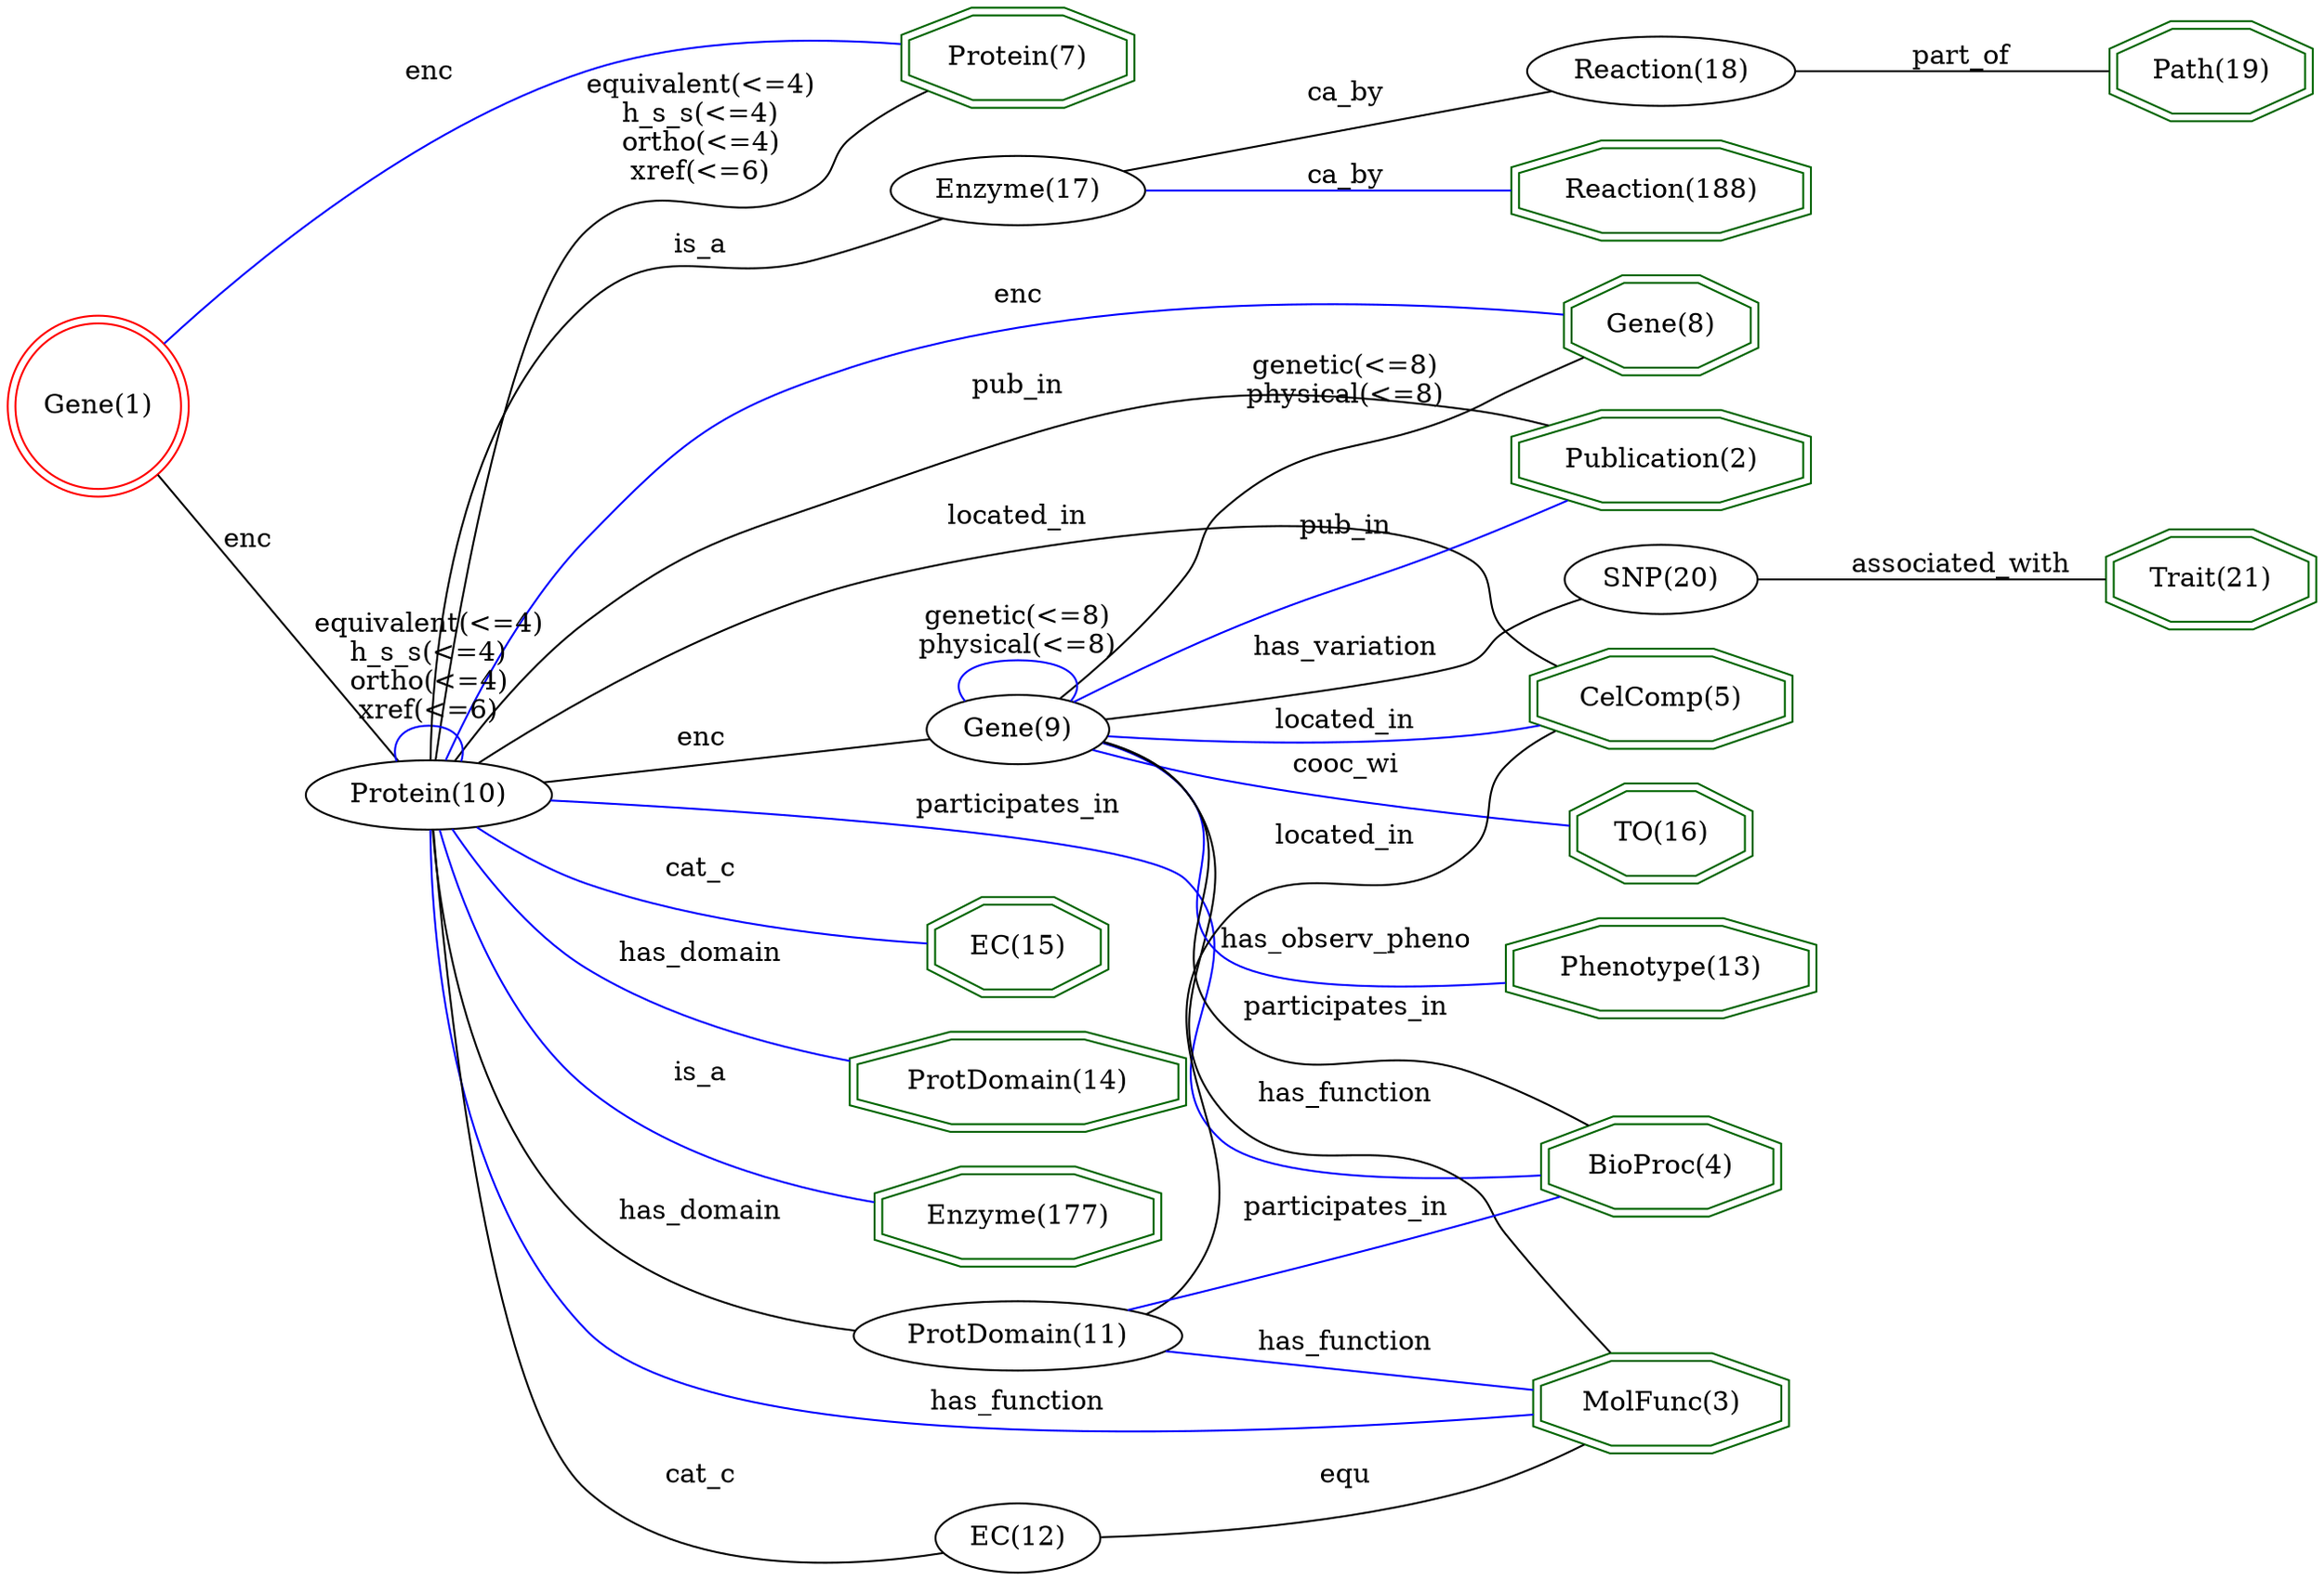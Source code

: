 digraph {
	graph [_draw_="c 9 -#fffffe00 C 7 -#ffffff P 4 0 0 0 759 1030.67 759 1030.67 0 ",
		bb="0,0,1030.7,759",
		dpi=96,
		rankdir=LR,
		xdotversion=1.7
	];
	node [label="\N"];
	"Gene(8)"	[_draw_="c 7 -#006400 p 8 777.75 592.54 777.75 607.46 753.08 618 718.2 618 693.53 607.46 693.53 592.54 718.2 582 753.08 582 c 7 -#006400 \
p 8 781.73 589.9 781.73 610.1 753.9 622 717.38 622 689.55 610.1 689.55 589.9 717.38 578 753.9 578 ",
		_ldraw_="F 14 11 -Times-Roman c 7 -#000000 T 735.64 595.8 0 45.86 7 -Gene(8) ",
		color=darkgreen,
		height=0.61111,
		pos="735.64,600",
		shape=doubleoctagon,
		width=1.286];
	"CelComp(5)"	[_draw_="c 7 -#006400 p 8 794.24 414.54 794.24 429.46 759.91 440 711.37 440 677.04 429.46 677.04 414.54 711.37 404 759.91 404 c 7 -#006400 \
p 8 798.23 411.59 798.23 432.41 760.51 444 710.77 444 673.05 432.41 673.05 411.59 710.77 400 760.51 400 ",
		_ldraw_="F 14 11 -Times-Roman c 7 -#000000 T 735.64 417.8 0 69.99 10 -CelComp(5) ",
		color=darkgreen,
		height=0.61111,
		pos="735.64,422",
		shape=doubleoctagon,
		width=1.7443];
	"TO(16)"	[_draw_="c 7 -#006400 p 8 775.1 352.54 775.1 367.46 751.98 378 719.3 378 696.18 367.46 696.18 352.54 719.3 342 751.98 342 c 7 -#006400 p \
8 779.1 349.97 779.1 370.03 752.85 382 718.43 382 692.18 370.03 692.18 349.97 718.43 338 752.85 338 ",
		_ldraw_="F 14 11 -Times-Roman c 7 -#000000 T 735.64 355.8 0 41.74 6 -TO(16) ",
		color=darkgreen,
		height=0.61111,
		pos="735.64,360",
		shape=doubleoctagon,
		width=1.2077];
	"MolFunc(3)"	[_draw_="c 7 -#006400 p 8 793.03 89.54 793.03 104.46 759.41 115 711.87 115 678.25 104.46 678.25 89.54 711.87 79 759.41 79 c 7 -#006400 p \
8 797.04 86.61 797.04 107.39 760.03 119 711.25 119 674.24 107.39 674.24 86.61 711.25 75 760.03 75 ",
		_ldraw_="F 14 11 -Times-Roman c 7 -#000000 T 735.64 92.8 0 67.66 10 -MolFunc(3) ",
		color=darkgreen,
		height=0.61111,
		pos="735.64,97",
		shape=doubleoctagon,
		width=1.7];
	"Phenotype(13)"	[_draw_="c 7 -#006400 p 8 802.75 290.54 802.75 305.46 763.44 316 707.84 316 668.53 305.46 668.53 290.54 707.84 280 763.44 280 c 7 -#006400 \
p 8 806.74 287.47 806.74 308.53 763.96 320 707.32 320 664.55 308.53 664.55 287.47 707.32 276 763.96 276 ",
		_ldraw_="F 14 11 -Times-Roman c 7 -#000000 T 735.64 293.8 0 82.43 13 -Phenotype(13) ",
		color=darkgreen,
		height=0.61111,
		pos="735.64,298",
		shape=doubleoctagon,
		width=1.9805];
	"Trait(21)"	[_draw_="c 7 -#006400 p 8 1026.82 472.54 1026.82 487.46 1000.28 498 962.75 498 936.21 487.46 936.21 472.54 962.75 462 1000.28 462 c 7 -#006400 \
p 8 1030.83 469.83 1030.83 490.17 1001.05 502 961.98 502 932.2 490.17 932.2 469.83 961.98 458 1001.05 458 ",
		_ldraw_="F 14 11 -Times-Roman c 7 -#000000 T 981.52 475.8 0 50.05 9 -Trait(21) ",
		color=darkgreen,
		height=0.61111,
		pos="981.52,480",
		shape=doubleoctagon,
		width=1.3655];
	"BioProc(4)"	[_draw_="c 7 -#006400 p 8 789.09 183.54 789.09 198.46 757.78 209 713.5 209 682.19 198.46 682.19 183.54 713.5 173 757.78 173 c 7 -#006400 \
p 8 793.09 180.67 793.09 201.33 758.44 213 712.84 213 678.19 201.33 678.19 180.67 712.84 169 758.44 169 ",
		_ldraw_="F 14 11 -Times-Roman c 7 -#000000 T 735.64 186.8 0 62.21 10 -BioProc(4) ",
		color=darkgreen,
		height=0.61111,
		pos="735.64,191",
		shape=doubleoctagon,
		width=1.5966];
	"Publication(2)"	[_draw_="c 7 -#006400 p 8 801.54 530.54 801.54 545.46 762.93 556 708.35 556 669.74 545.46 669.74 530.54 708.35 520 762.93 520 c 7 -#006400 \
p 8 805.55 527.49 805.55 548.51 763.47 560 707.81 560 665.73 548.51 665.73 527.49 707.81 516 763.47 516 ",
		_ldraw_="F 14 11 -Times-Roman c 7 -#000000 T 735.64 533.8 0 80.1 14 -Publication(2) ",
		color=darkgreen,
		height=0.61111,
		pos="735.64,538",
		shape=doubleoctagon,
		width=1.9362];
	"EC(15)"	[_draw_="c 7 -#006400 p 8 485.69 296.54 485.69 311.46 462.71 322 430.21 322 407.24 311.46 407.24 296.54 430.21 286 462.71 286 c 7 -#006400 \
p 8 489.7 293.98 489.7 314.02 463.59 326 429.33 326 403.22 314.02 403.22 293.98 429.33 282 463.59 282 ",
		_ldraw_="F 14 11 -Times-Roman c 7 -#000000 T 446.46 299.8 0 41.21 6 -EC(15) ",
		color=darkgreen,
		height=0.61111,
		pos="446.46,304",
		shape=doubleoctagon,
		width=1.1977];
	"Gene(1)"	[_draw_="c 7 -#ff0000 e 43.08 570 39.15 39.15 c 7 -#ff0000 e 43.08 570 43.15 43.15 ",
		_ldraw_="F 14 11 -Times-Roman c 7 -#000000 T 43.08 565.8 0 45.86 7 -Gene(1) ",
		color=red,
		height=1.1966,
		pos="43.077,570",
		shape=doublecircle,
		width=1.1966];
	"Protein(7)"	[_draw_="c 7 -#006400 p 8 495.98 729.54 495.98 744.46 466.97 755 425.95 755 396.94 744.46 396.94 729.54 425.95 719 466.97 719 c 7 -#006400 \
p 8 499.97 726.74 499.97 747.26 467.67 759 425.25 759 392.96 747.26 392.96 726.74 425.25 715 467.67 715 ",
		_ldraw_="F 14 11 -Times-Roman c 7 -#000000 T 446.46 732.8 0 56.77 10 -Protein(7) ",
		color=darkgreen,
		height=0.61111,
		pos="446.46,737",
		shape=doubleoctagon,
		width=1.4931];
	"Gene(1)" -> "Protein(7)"	[_draw_="c 7 -#0000ff B 7 71.93 602.43 109.72 643.66 181.59 712.75 260.35 740 303.18 754.82 354.99 752.4 392.89 747.24 ",
		_ldraw_="F 14 11 -Times-Roman c 7 -#000000 T 191.97 734.8 0 19.43 3 -enc ",
		arrowhead=none,
		color=blue,
		label=enc,
		lp="191.97,739",
		pos="71.933,602.43 109.72,643.66 181.59,712.75 260.35,740 303.18,754.82 354.99,752.4 392.89,747.24"];
	"Protein(10)"	[_draw_="c 7 -#000000 e 191.97 379 50.27 18 ",
		_ldraw_="F 14 11 -Times-Roman c 7 -#000000 T 191.97 374.8 0 63.77 11 -Protein(10) ",
		height=0.5,
		pos="191.97,379",
		width=1.3996];
	"Gene(1)" -> "Protein(10)"	[_draw_="c 7 -#000000 B 4 70 536.29 101.46 495.38 153.31 427.96 177.62 396.36 ",
		_ldraw_="F 14 11 -Times-Roman c 7 -#000000 T 113.87 493.8 0 19.43 3 -enc ",
		arrowhead=none,
		color=black,
		label=enc,
		lp="113.87,498",
		pos="70,536.29 101.46,495.38 153.31,427.96 177.62,396.36"];
	"ProtDomain(14)"	[_draw_="c 7 -#006400 p 8 520.32 234.54 520.32 249.46 477.05 260 415.87 260 372.61 249.46 372.61 234.54 415.87 224 477.05 224 c 7 -#006400 \
p 8 524.32 231.4 524.32 252.6 477.54 264 415.39 264 368.6 252.6 368.6 231.4 415.39 220 477.54 220 ",
		_ldraw_="F 14 11 -Times-Roman c 7 -#000000 T 446.46 237.8 0 91.77 14 -ProtDomain(14) ",
		color=darkgreen,
		height=0.61111,
		pos="446.46,242",
		shape=doubleoctagon,
		width=2.1578];
	"Reaction(188)"	[_draw_="c 7 -#006400 p 8 801.52 654.54 801.52 669.46 762.93 680 708.35 680 669.76 669.46 669.76 654.54 708.35 644 762.93 644 c 7 -#006400 \
p 8 805.53 651.49 805.53 672.51 763.47 684 707.81 684 665.75 672.51 665.75 651.49 707.81 640 763.47 640 ",
		_ldraw_="F 14 11 -Times-Roman c 7 -#000000 T 735.64 657.8 0 80.08 13 -Reaction(188) ",
		color=darkgreen,
		height=0.61111,
		pos="735.64,662",
		shape=doubleoctagon,
		width=1.9359];
	"Path(19)"	[_draw_="c 7 -#006400 p 8 1025.33 712.54 1025.33 727.46 999.66 738 963.37 738 937.7 727.46 937.7 712.54 963.37 702 999.66 702 c 7 -#006400 \
p 8 1029.32 709.86 1029.32 730.14 1000.45 742 962.58 742 933.71 730.14 933.71 709.86 962.58 698 1000.45 698 ",
		_ldraw_="F 14 11 -Times-Roman c 7 -#000000 T 981.52 715.8 0 48.21 8 -Path(19) ",
		color=darkgreen,
		height=0.61111,
		pos="981.52,720",
		shape=doubleoctagon,
		width=1.3307];
	"Enzyme(177)"	[_draw_="c 7 -#006400 p 8 509.53 172.54 509.53 187.46 472.58 198 420.34 198 383.39 187.46 383.39 172.54 420.34 162 472.58 162 c 7 -#006400 \
p 8 513.53 169.53 513.53 190.47 473.14 202 419.78 202 379.39 190.47 379.39 169.53 419.78 158 473.14 158 ",
		_ldraw_="F 14 11 -Times-Roman c 7 -#000000 T 446.46 175.8 0 76.19 11 -Enzyme(177) ",
		color=darkgreen,
		height=0.61111,
		pos="446.46,180",
		shape=doubleoctagon,
		width=1.8621];
	"Gene(9)"	[_draw_="c 7 -#000000 e 446.46 412 39.15 18 ",
		_ldraw_="F 14 11 -Times-Roman c 7 -#000000 T 446.46 407.8 0 45.86 7 -Gene(9) ",
		height=0.5,
		pos="446.46,412",
		width=1.0855];
	"Gene(9)" -> "Gene(8)"	[_draw_="c 7 -#000000 B 10 465.59 427.86 482.08 442.84 506.46 466.47 524.14 490 533.95 503.04 529.89 511.22 542.14 522 565.63 542.67 645.7 \
571.15 694.87 587.36 ",
		_ldraw_="F 14 11 -Times-Roman c 7 -#000000 T 594.24 586.8 0 72.54 12 -genetic(<=8) F 14 11 -Times-Roman c 7 -#000000 T 594.24 572.8 0 78.77 \
13 -physical(<=8) ",
		arrowhead=none,
		color=black,
		label="genetic(<=8)\nphysical(<=8)",
		lp="594.24,584",
		pos="465.59,427.86 482.08,442.84 506.46,466.47 524.14,490 533.95,503.04 529.89,511.22 542.14,522 565.63,542.67 645.7,571.15 694.87,587.36"];
	"Gene(9)" -> "CelComp(5)"	[_draw_="c 7 -#0000ff B 7 485.27 409.88 525.31 408.04 590.36 406.21 646.34 410 654.99 410.58 664.07 411.49 673 412.54 ",
		_ldraw_="F 14 11 -Times-Roman c 7 -#000000 T 594.24 412.8 0 58.31 10 -located_in ",
		arrowhead=none,
		color=blue,
		label=located_in,
		lp="594.24,417",
		pos="485.27,409.88 525.31,408.04 590.36,406.21 646.34,410 654.99,410.58 664.07,411.49 673,412.54"];
	"Gene(9)" -> "TO(16)"	[_draw_="c 7 -#0000ff B 7 480.6 403.19 498.7 398.56 521.56 393.04 542.14 389 593.38 378.94 652.89 370.46 692.02 365.32 ",
		_ldraw_="F 14 11 -Times-Roman c 7 -#000000 T 594.24 391.8 0 47.43 7 -cooc_wi ",
		arrowhead=none,
		color=blue,
		label=cooc_wi,
		lp="594.24,396",
		pos="480.6,403.19 498.7,398.56 521.56,393.04 542.14,389 593.38,378.94 652.89,370.46 692.02,365.32"];
	"Gene(9)" -> "MolFunc(3)"	[_draw_="c 7 -#000000 B 16 482.95 405.52 497.98 400.93 514.27 393.15 524.14 380 566.85 323.13 498.62 277.25 542.14 221 572.5 181.77 605.81 \
209.59 646.34 181 656.39 173.91 655.75 168.79 664.34 160 678.55 145.47 695.49 130.24 709.18 118.39 ",
		_ldraw_="F 14 11 -Times-Roman c 7 -#000000 T 594.24 223.8 0 72.32 12 -has_function ",
		arrowhead=none,
		color=black,
		label=has_function,
		lp="594.24,228",
		pos="482.95,405.52 497.98,400.93 514.27,393.15 524.14,380 566.85,323.13 498.62,277.25 542.14,221 572.5,181.77 605.81,209.59 646.34,181 \
656.39,173.91 655.75,168.79 664.34,160 678.55,145.47 695.49,130.24 709.18,118.39"];
	"Gene(9)" -> "Phenotype(13)"	[_draw_="c 7 -#0000ff B 10 482.72 404.9 497.51 400.2 513.68 392.5 524.14 380 547.82 351.72 513.44 322.15 542.14 299 560.52 284.18 617.22 \
285.41 664.36 289.49 ",
		_ldraw_="F 14 11 -Times-Roman c 7 -#000000 T 594.24 301.8 0 104.2 16 -has_observ_pheno ",
		arrowhead=none,
		color=blue,
		label=has_observ_pheno,
		lp="594.24,306",
		pos="482.72,404.9 497.51,400.2 513.68,392.5 524.14,380 547.82,351.72 513.44,322.15 542.14,299 560.52,284.18 617.22,285.41 664.36,289.49"];
	"Gene(9)" -> "BioProc(4)"	[_draw_="c 7 -#000000 B 13 483.07 405.19 497.93 400.54 514.05 392.8 524.14 380 555.35 340.4 508.55 305.59 542.14 268 574.18 232.16 601.78 \
257.04 646.34 239 666.07 231.01 687.05 219.74 703.61 210.12 ",
		_ldraw_="F 14 11 -Times-Roman c 7 -#000000 T 594.24 270.8 0 82.41 15 -participates_in ",
		arrowhead=none,
		color=black,
		label=participates_in,
		lp="594.24,275",
		pos="483.07,405.19 497.93,400.54 514.05,392.8 524.14,380 555.35,340.4 508.55,305.59 542.14,268 574.18,232.16 601.78,257.04 646.34,239 \
666.07,231.01 687.05,219.74 703.61,210.12"];
	"Gene(9)" -> "Publication(2)"	[_draw_="c 7 -#0000ff B 7 472.45 425.78 491.35 435.99 518.07 449.99 542.14 461 591.4 483.54 649.28 506.19 688.61 521.03 ",
		_ldraw_="F 14 11 -Times-Roman c 7 -#000000 T 594.24 506.8 0 38.89 6 -pub_in ",
		arrowhead=none,
		color=blue,
		label=pub_in,
		lp="594.24,511",
		pos="472.45,425.78 491.35,435.99 518.07,449.99 542.14,461 591.4,483.54 649.28,506.19 688.61,521.03"];
	"Gene(9)" -> "Gene(9)"	[_draw_="c 7 -#0000ff B 7 423.04 426.79 415.41 437.42 423.22 448 446.46 448 469.7 448 477.51 437.42 469.88 426.79 ",
		_ldraw_="F 14 11 -Times-Roman c 7 -#000000 T 446.46 464.8 0 72.54 12 -genetic(<=8) F 14 11 -Times-Roman c 7 -#000000 T 446.46 450.8 0 78.77 \
13 -physical(<=8) ",
		arrowhead=none,
		color=blue,
		label="genetic(<=8)\nphysical(<=8)",
		lp="446.46,462",
		pos="423.04,426.79 415.41,437.42 423.22,448 446.46,448 469.7,448 477.51,437.42 469.88,426.79"];
	"SNP(20)"	[_draw_="c 7 -#000000 e 735.64 480 41.13 18 ",
		_ldraw_="F 14 11 -Times-Roman c 7 -#000000 T 735.64 475.8 0 49.01 7 -SNP(20) ",
		height=0.5,
		pos="735.64,480",
		width=1.1406];
	"Gene(9)" -> "SNP(20)"	[_draw_="c 7 -#000000 B 7 484.56 416.46 524.85 421.78 590.87 431.89 646.34 447 652.19 448.59 680.78 459.37 703.87 468.19 ",
		_ldraw_="F 14 11 -Times-Roman c 7 -#000000 T 594.24 449.8 0 75.42 13 -has_variation ",
		arrowhead=none,
		color=black,
		label=has_variation,
		lp="594.24,454",
		pos="484.56,416.46 524.85,421.78 590.87,431.89 646.34,447 652.19,448.59 680.78,459.37 703.87,468.19"];
	"SNP(20)" -> "Trait(21)"	[_draw_="c 7 -#000000 B 4 776.91 480 819.53 480 886.77 480 932.21 480 ",
		_ldraw_="F 14 11 -Times-Roman c 7 -#000000 T 869.65 482.8 0 89.42 15 -associated_with ",
		arrowhead=none,
		color=black,
		label=associated_with,
		lp="869.65,487",
		pos="776.91,480 819.53,480 886.77,480 932.21,480"];
	"Protein(10)" -> "Gene(8)"	[_draw_="c 7 -#0000ff B 10 199.24 396.93 209.16 423.51 230.48 474.01 260.35 509 299.24 554.55 312.18 569.43 368.78 589 478.84 627.05 618.8 \
616.26 689.46 607.06 ",
		_ldraw_="F 14 11 -Times-Roman c 7 -#000000 T 446.46 617.8 0 19.43 3 -enc ",
		arrowhead=none,
		color=blue,
		label=enc,
		lp="446.46,622",
		pos="199.24,396.93 209.16,423.51 230.48,474.01 260.35,509 299.24,554.55 312.18,569.43 368.78,589 478.84,627.05 618.8,616.26 689.46,607.06"];
	"Protein(10)" -> "CelComp(5)"	[_draw_="c 7 -#000000 B 13 213.05 395.51 244.19 420.03 306.98 465.29 368.78 485 427.61 503.76 595.21 532.62 646.34 498 664.18 485.92 649.38 \
468.49 664.34 453 670.74 446.38 678.79 441.08 687.15 436.86 ",
		_ldraw_="F 14 11 -Times-Roman c 7 -#000000 T 446.46 514.8 0 58.31 10 -located_in ",
		arrowhead=none,
		color=black,
		label=located_in,
		lp="446.46,519",
		pos="213.05,395.51 244.19,420.03 306.98,465.29 368.78,485 427.61,503.76 595.21,532.62 646.34,498 664.18,485.92 649.38,468.49 664.34,453 \
670.74,446.38 678.79,441.08 687.15,436.86"];
	"Protein(10)" -> "MolFunc(3)"	[_draw_="c 7 -#0000ff B 10 192.85 360.96 193.5 316.38 201.13 199.56 260.35 130 294.64 89.74 317.08 92.14 368.78 81 475.84 57.93 604.46 73.15 \
677.16 85.58 ",
		_ldraw_="F 14 11 -Times-Roman c 7 -#000000 T 446.46 83.8 0 72.32 12 -has_function ",
		arrowhead=none,
		color=blue,
		label=has_function,
		lp="446.46,88",
		pos="192.85,360.96 193.5,316.38 201.13,199.56 260.35,130 294.64,89.736 317.08,92.139 368.78,81 475.84,57.933 604.46,73.151 677.16,85.577"];
	"Protein(10)" -> "BioProc(4)"	[_draw_="c 7 -#0000ff B 10 241.69 375.76 328.9 369.49 504.45 354.58 524.14 335 565.5 293.87 499.58 244.88 542.14 205 561.15 187.19 628.09 \
185.85 677.72 187.54 ",
		_ldraw_="F 14 11 -Times-Roman c 7 -#000000 T 446.46 366.8 0 82.41 15 -participates_in ",
		arrowhead=none,
		color=blue,
		label=participates_in,
		lp="446.46,371",
		pos="241.69,375.76 328.9,369.49 504.45,354.58 524.14,335 565.5,293.87 499.58,244.88 542.14,205 561.15,187.19 628.09,185.85 677.72,187.54"];
	"Protein(10)" -> "Publication(2)"	[_draw_="c 7 -#000000 B 16 203.35 396.74 215.28 416.02 236.34 446.89 260.35 468 302.05 504.65 317.31 509.2 368.78 530 442.48 559.78 463.26 \
564.15 542.14 574 588.1 579.74 600.9 582.91 646.34 574 655.93 572.12 675.44 564.33 693.68 556.47 ",
		_ldraw_="F 14 11 -Times-Roman c 7 -#000000 T 446.46 573.8 0 38.89 6 -pub_in ",
		arrowhead=none,
		color=black,
		label=pub_in,
		lp="446.46,578",
		pos="203.35,396.74 215.28,416.02 236.34,446.89 260.35,468 302.05,504.65 317.31,509.2 368.78,530 442.48,559.78 463.26,564.15 542.14,574 \
588.1,579.74 600.9,582.91 646.34,574 655.93,572.12 675.44,564.33 693.68,556.47"];
	"Protein(10)" -> "EC(15)"	[_draw_="c 7 -#0000ff B 7 212.63 362.56 225.43 352.73 242.94 340.85 260.35 334 307.16 315.59 364.89 308.47 403.31 305.73 ",
		_ldraw_="F 14 11 -Times-Roman c 7 -#000000 T 305.57 336.8 0 29.53 5 -cat_c ",
		arrowhead=none,
		color=blue,
		label=cat_c,
		lp="305.57,341",
		pos="212.63,362.56 225.43,352.73 242.94,340.85 260.35,334 307.16,315.59 364.89,308.47 403.31,305.73"];
	"Protein(10)" -> "Protein(7)"	[_draw_="c 7 -#000000 B 10 194.89 397.36 201.16 453.75 222.81 622.91 260.35 661 289.46 690.53 312.26 668.63 350.78 684 373.7 693.15 397.96 \
706.81 416.18 717.97 ",
		_ldraw_="F 14 11 -Times-Roman c 7 -#000000 T 305.57 728.8 0 90.43 15 -equivalent(<=4) F 14 11 -Times-Roman c 7 -#000000 T 305.57 714.8 0 \
64.01 10 -h_s_s(<=4) F 14 11 -Times-Roman c 7 -#000000 T 305.57 700.8 0 61.67 10 -ortho(<=4) F 14 11 -Times-Roman c 7 -#000000 T \
305.57 686.8 0 54.65 9 -xref(<=6) ",
		arrowhead=none,
		color=black,
		label="equivalent(<=4)\nh_s_s(<=4)\northo(<=4)\nxref(<=6)",
		lp="305.57,712",
		pos="194.89,397.36 201.16,453.75 222.81,622.91 260.35,661 289.46,690.53 312.26,668.63 350.78,684 373.7,693.15 397.96,706.81 416.18,717.97"];
	"Protein(10)" -> "ProtDomain(14)"	[_draw_="c 7 -#0000ff B 7 202.38 361.06 213.59 341.43 234.15 310.45 260.35 293 292.4 271.66 333.21 259.19 368.35 251.94 ",
		_ldraw_="F 14 11 -Times-Roman c 7 -#000000 T 305.57 295.8 0 67.66 10 -has_domain ",
		arrowhead=none,
		color=blue,
		label=has_domain,
		lp="305.57,300",
		pos="202.38,361.06 213.59,341.43 234.15,310.45 260.35,293 292.4,271.66 333.21,259.19 368.35,251.94"];
	"Protein(10)" -> "Enzyme(177)"	[_draw_="c 7 -#0000ff B 7 196.83 360.7 204.07 330.9 222.48 271.91 260.35 239 293.45 210.24 340.67 195.47 379.13 187.91 ",
		_ldraw_="F 14 11 -Times-Roman c 7 -#000000 T 305.57 241.8 0 22.55 4 -is_a ",
		arrowhead=none,
		color=blue,
		label=is_a,
		lp="305.57,246",
		pos="196.83,360.7 204.07,330.9 222.48,271.91 260.35,239 293.45,210.24 340.67,195.47 379.13,187.91"];
	"Protein(10)" -> "Gene(9)"	[_draw_="c 7 -#000000 B 4 239.57 385.09 288.31 391.46 363.8 401.33 408.56 407.18 ",
		_ldraw_="F 14 11 -Times-Roman c 7 -#000000 T 305.57 401.8 0 19.43 3 -enc ",
		arrowhead=none,
		color=black,
		label=enc,
		lp="305.57,406",
		pos="239.57,385.09 288.31,391.46 363.8,401.33 408.56,407.18"];
	"Protein(10)" -> "Protein(10)"	[_draw_="c 7 -#0000ff B 7 178.04 396.41 175.44 406.09 180.08 415 191.97 415 203.85 415 208.49 406.09 205.89 396.41 ",
		_ldraw_="F 14 11 -Times-Roman c 7 -#000000 T 191.97 459.8 0 90.43 15 -equivalent(<=4) F 14 11 -Times-Roman c 7 -#000000 T 191.97 445.8 0 \
64.01 10 -h_s_s(<=4) F 14 11 -Times-Roman c 7 -#000000 T 191.97 431.8 0 61.67 10 -ortho(<=4) F 14 11 -Times-Roman c 7 -#000000 T \
191.97 417.8 0 54.65 9 -xref(<=6) ",
		arrowhead=none,
		color=blue,
		label="equivalent(<=4)\nh_s_s(<=4)\northo(<=4)\nxref(<=6)",
		lp="191.97,443",
		pos="178.04,396.41 175.44,406.09 180.08,415 191.97,415 203.85,415 208.49,406.09 205.89,396.41"];
	"EC(12)"	[_draw_="c 7 -#000000 e 446.46 18 36.28 18 ",
		_ldraw_="F 14 11 -Times-Roman c 7 -#000000 T 446.46 13.8 0 41.21 6 -EC(12) ",
		height=0.5,
		pos="446.46,18",
		width=1.0039];
	"Protein(10)" -> "EC(12)"	[_draw_="c 7 -#000000 B 7 193.95 360.68 197.74 297.19 213.63 88.05 260.35 44 300.97 5.71 370.57 7.14 411.87 12.19 ",
		_ldraw_="F 14 11 -Times-Roman c 7 -#000000 T 305.57 46.8 0 29.53 5 -cat_c ",
		arrowhead=none,
		color=black,
		label=cat_c,
		lp="305.57,51",
		pos="193.95,360.68 197.74,297.19 213.63,88.052 260.35,44 300.97,5.7114 370.57,7.1363 411.87,12.194"];
	"ProtDomain(11)"	[_draw_="c 7 -#000000 e 446.46 122 68 18 ",
		_ldraw_="F 14 11 -Times-Roman c 7 -#000000 T 446.46 117.8 0 91.25 14 -ProtDomain(11) ",
		height=0.5,
		pos="446.46,122",
		width=1.8819];
	"Protein(10)" -> "ProtDomain(11)"	[_draw_="c 7 -#000000 B 7 193.66 360.73 196.15 321.37 207.61 228.02 260.35 177 292.4 146 341.11 132.36 380.52 126.42 ",
		_ldraw_="F 14 11 -Times-Roman c 7 -#000000 T 305.57 179.8 0 67.66 10 -has_domain ",
		arrowhead=none,
		color=black,
		label=has_domain,
		lp="305.57,184",
		pos="193.66,360.73 196.15,321.37 207.61,228.02 260.35,177 292.4,146 341.11,132.36 380.52,126.42"];
	"Enzyme(17)"	[_draw_="c 7 -#000000 e 446.46 663 53.63 18 ",
		_ldraw_="F 14 11 -Times-Roman c 7 -#000000 T 446.46 658.8 0 69.19 10 -Enzyme(17) ",
		height=0.5,
		pos="446.46,663",
		width=1.4949];
	"Protein(10)" -> "Enzyme(17)"	[_draw_="c 7 -#000000 B 7 195.5 397.18 203 448.42 226.7 592.33 260.35 624 265.45 628.8 345.87 644.5 399.02 654.46 ",
		_ldraw_="F 14 11 -Times-Roman c 7 -#000000 T 305.57 647.8 0 22.55 4 -is_a ",
		arrowhead=none,
		color=black,
		label=is_a,
		lp="305.57,652",
		pos="195.5,397.18 203,448.42 226.7,592.33 260.35,624 265.45,628.8 345.87,644.5 399.02,654.46"];
	"EC(12)" -> "MolFunc(3)"	[_draw_="c 7 -#000000 B 7 482.95 18.3 523.53 19.63 591.43 24.86 646.34 44 667.95 51.53 690.03 64.78 706.7 76.15 ",
		_ldraw_="F 14 11 -Times-Roman c 7 -#000000 T 594.24 46.8 0 20.21 3 -equ ",
		arrowhead=none,
		color=black,
		label=equ,
		lp="594.24,51",
		pos="482.95,18.304 523.53,19.631 591.43,24.865 646.34,44 667.95,51.53 690.03,64.78 706.7,76.148"];
	"ProtDomain(11)" -> "CelComp(5)"	[_draw_="c 7 -#000000 B 16 501.91 132.48 510.45 136.37 518.35 141.7 524.14 149 569.72 206.44 497.61 254.74 542.14 313 572.37 352.54 609.81 \
320.21 646.34 354 659.77 366.42 651.17 378.31 664.34 391 671.07 397.48 679.37 402.73 687.89 406.94 ",
		_ldraw_="F 14 11 -Times-Roman c 7 -#000000 T 594.24 356.8 0 58.31 10 -located_in ",
		arrowhead=none,
		color=black,
		label=located_in,
		lp="594.24,361",
		pos="501.91,132.48 510.45,136.37 518.35,141.7 524.14,149 569.72,206.44 497.61,254.74 542.14,313 572.37,352.54 609.81,320.21 646.34,354 \
659.77,366.42 651.17,378.31 664.34,391 671.07,397.48 679.37,402.73 687.89,406.94"];
	"ProtDomain(11)" -> "MolFunc(3)"	[_draw_="c 7 -#0000ff B 4 511.2 116.45 559.78 112.22 626.24 106.44 674.03 102.28 ",
		_ldraw_="F 14 11 -Times-Roman c 7 -#000000 T 594.24 116.8 0 72.32 12 -has_function ",
		arrowhead=none,
		color=blue,
		label=has_function,
		lp="594.24,121",
		pos="511.2,116.45 559.78,112.22 626.24,106.44 674.03,102.28"];
	"ProtDomain(11)" -> "BioProc(4)"	[_draw_="c 7 -#0000ff B 7 503.54 131.95 543.58 139.45 598.59 150.54 646.34 163 660.97 166.82 676.76 171.6 690.89 176.14 ",
		_ldraw_="F 14 11 -Times-Roman c 7 -#000000 T 594.24 165.8 0 82.41 15 -participates_in ",
		arrowhead=none,
		color=blue,
		label=participates_in,
		lp="594.24,170",
		pos="503.54,131.95 543.58,139.45 598.59,150.54 646.34,163 660.97,166.82 676.76,171.6 690.89,176.14"];
	"Enzyme(17)" -> "Reaction(188)"	[_draw_="c 7 -#0000ff B 4 500.47 662.82 547.06 662.65 615.17 662.42 665.93 662.24 ",
		_ldraw_="F 14 11 -Times-Roman c 7 -#000000 T 594.24 664.8 0 33.43 5 -ca_by ",
		arrowhead=none,
		color=blue,
		label=ca_by,
		lp="594.24,669",
		pos="500.47,662.82 547.06,662.65 615.17,662.42 665.93,662.24"];
	"Reaction(18)"	[_draw_="c 7 -#000000 e 735.64 720 56.04 18 ",
		_ldraw_="F 14 11 -Times-Roman c 7 -#000000 T 735.64 715.8 0 73.08 12 -Reaction(18) ",
		height=0.5,
		pos="735.64,720",
		width=1.5631];
	"Enzyme(17)" -> "Reaction(18)"	[_draw_="c 7 -#000000 B 4 493.28 672.09 546.33 682.62 633.29 699.88 687.07 710.56 ",
		_ldraw_="F 14 11 -Times-Roman c 7 -#000000 T 594.24 703.8 0 33.43 5 -ca_by ",
		arrowhead=none,
		color=black,
		label=ca_by,
		lp="594.24,708",
		pos="493.28,672.09 546.33,682.62 633.29,699.88 687.07,710.56"];
	"Reaction(18)" -> "Path(19)"	[_draw_="c 7 -#000000 B 4 791.98 720 834.7 720 893.16 720 933.6 720 ",
		_ldraw_="F 14 11 -Times-Roman c 7 -#000000 T 869.65 722.8 0 40.43 7 -part_of ",
		arrowhead=none,
		color=black,
		label=part_of,
		lp="869.65,727",
		pos="791.98,720 834.7,720 893.16,720 933.6,720"];
}
